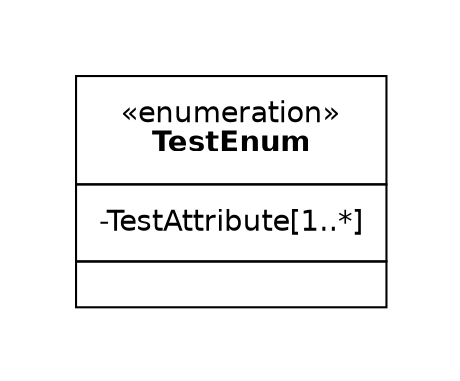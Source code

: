 digraph G {
  graph [splines="ortho" pad=0.5 ranksep="1.2.equally" nodesep="1.2.equally"]
  edge [color="gray50"]
  node [shape="box" fontname="Helvetica-bold"]

  TestEnum [
    shape="plain"
    fontname="Helvetica"
    label=<<TABLE BORDER="0" CELLBORDER="1" CELLSPACING="0" CELLPADDING="10">
    <TR>
    <TD><TABLE BORDER="0" CELLPADDING="0" CELLSPACING="0">
    <TR><TD ALIGN="CENTER">«enumeration»</TD></TR>\n<TR><TD ALIGN="CENTER"><B>TestEnum</B></TD></TR>
  </TABLE>
  </TD>
  </TR>
  
  <TR>
    <TD><TABLE BORDER="0" CELLPADDING="0" CELLSPACING="0">
              <TR><TD ALIGN="LEFT">-TestAttribute&#91;1..*&#93;</TD></TR>
  </TABLE>
        </TD>
  </TR>
  
  <TR>
    <TD><TABLE BORDER="0" CELLPADDING="0" CELLSPACING="0">
    <TR><TD ALIGN="LEFT"></TD></TR>
  </TABLE></TD>
  </TR>
  
  </TABLE>>]


}
